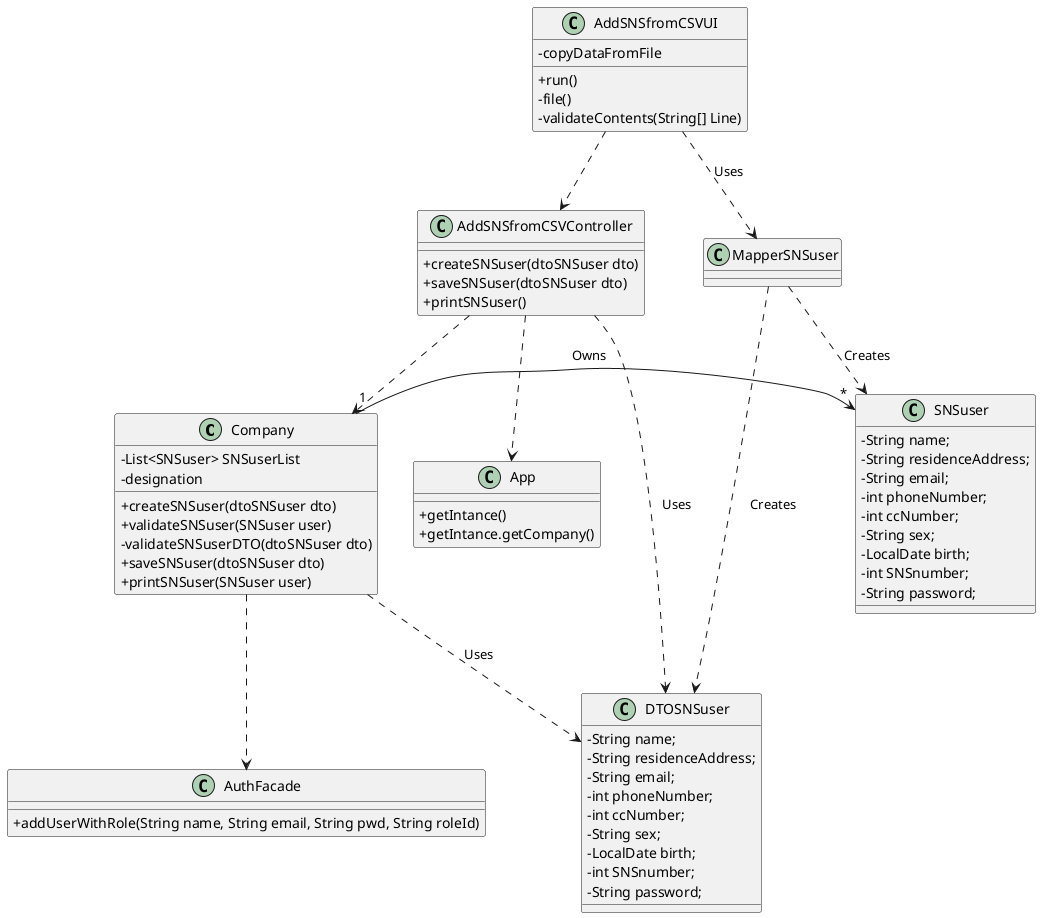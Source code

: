 @startuml
'https://plantuml.com/class-diagram
skinparam classAttributeIconSize 0

Class Company{
-List<SNSuser> SNSuserList
-designation
    +createSNSuser(dtoSNSuser dto)
    +validateSNSuser(SNSuser user)
    -validateSNSuserDTO(dtoSNSuser dto)
    +saveSNSuser(dtoSNSuser dto)
    +printSNSuser(SNSuser user)
}
Class AuthFacade{
+addUserWithRole(String name, String email, String pwd, String roleId)
}

Class App{
+getIntance()
+getIntance.getCompany()
}

Class SNSuser{
- String name;
    - String residenceAddress;
    - String email;
    - int phoneNumber;
    - int ccNumber;
    - String sex;
    - LocalDate birth;
    - int SNSnumber;
    - String password;
}

Class AddSNSfromCSVUI{
+run()
-file()
-copyDataFromFile
-validateContents(String[] Line)
}
Class AddSNSfromCSVController{
+createSNSuser(dtoSNSuser dto)
+saveSNSuser(dtoSNSuser dto)
+printSNSuser()
}

Class DTOSNSuser{
- String name;
    - String residenceAddress;
    - String email;
    - int phoneNumber;
    - int ccNumber;
    - String sex;
    - LocalDate birth;
    - int SNSnumber;
    - String password;
}

Class MapperSNSuser{
}

AddSNSfromCSVUI..>AddSNSfromCSVController
AddSNSfromCSVUI..>MapperSNSuser:Uses
MapperSNSuser..>DTOSNSuser:Creates
MapperSNSuser..>SNSuser:Creates
AddSNSfromCSVController..>Company
AddSNSfromCSVController..>App
AddSNSfromCSVController..>DTOSNSuser:Uses
Company"1"->"*"SNSuser:Owns
Company..>AuthFacade
Company..>DTOSNSuser:Uses


@enduml